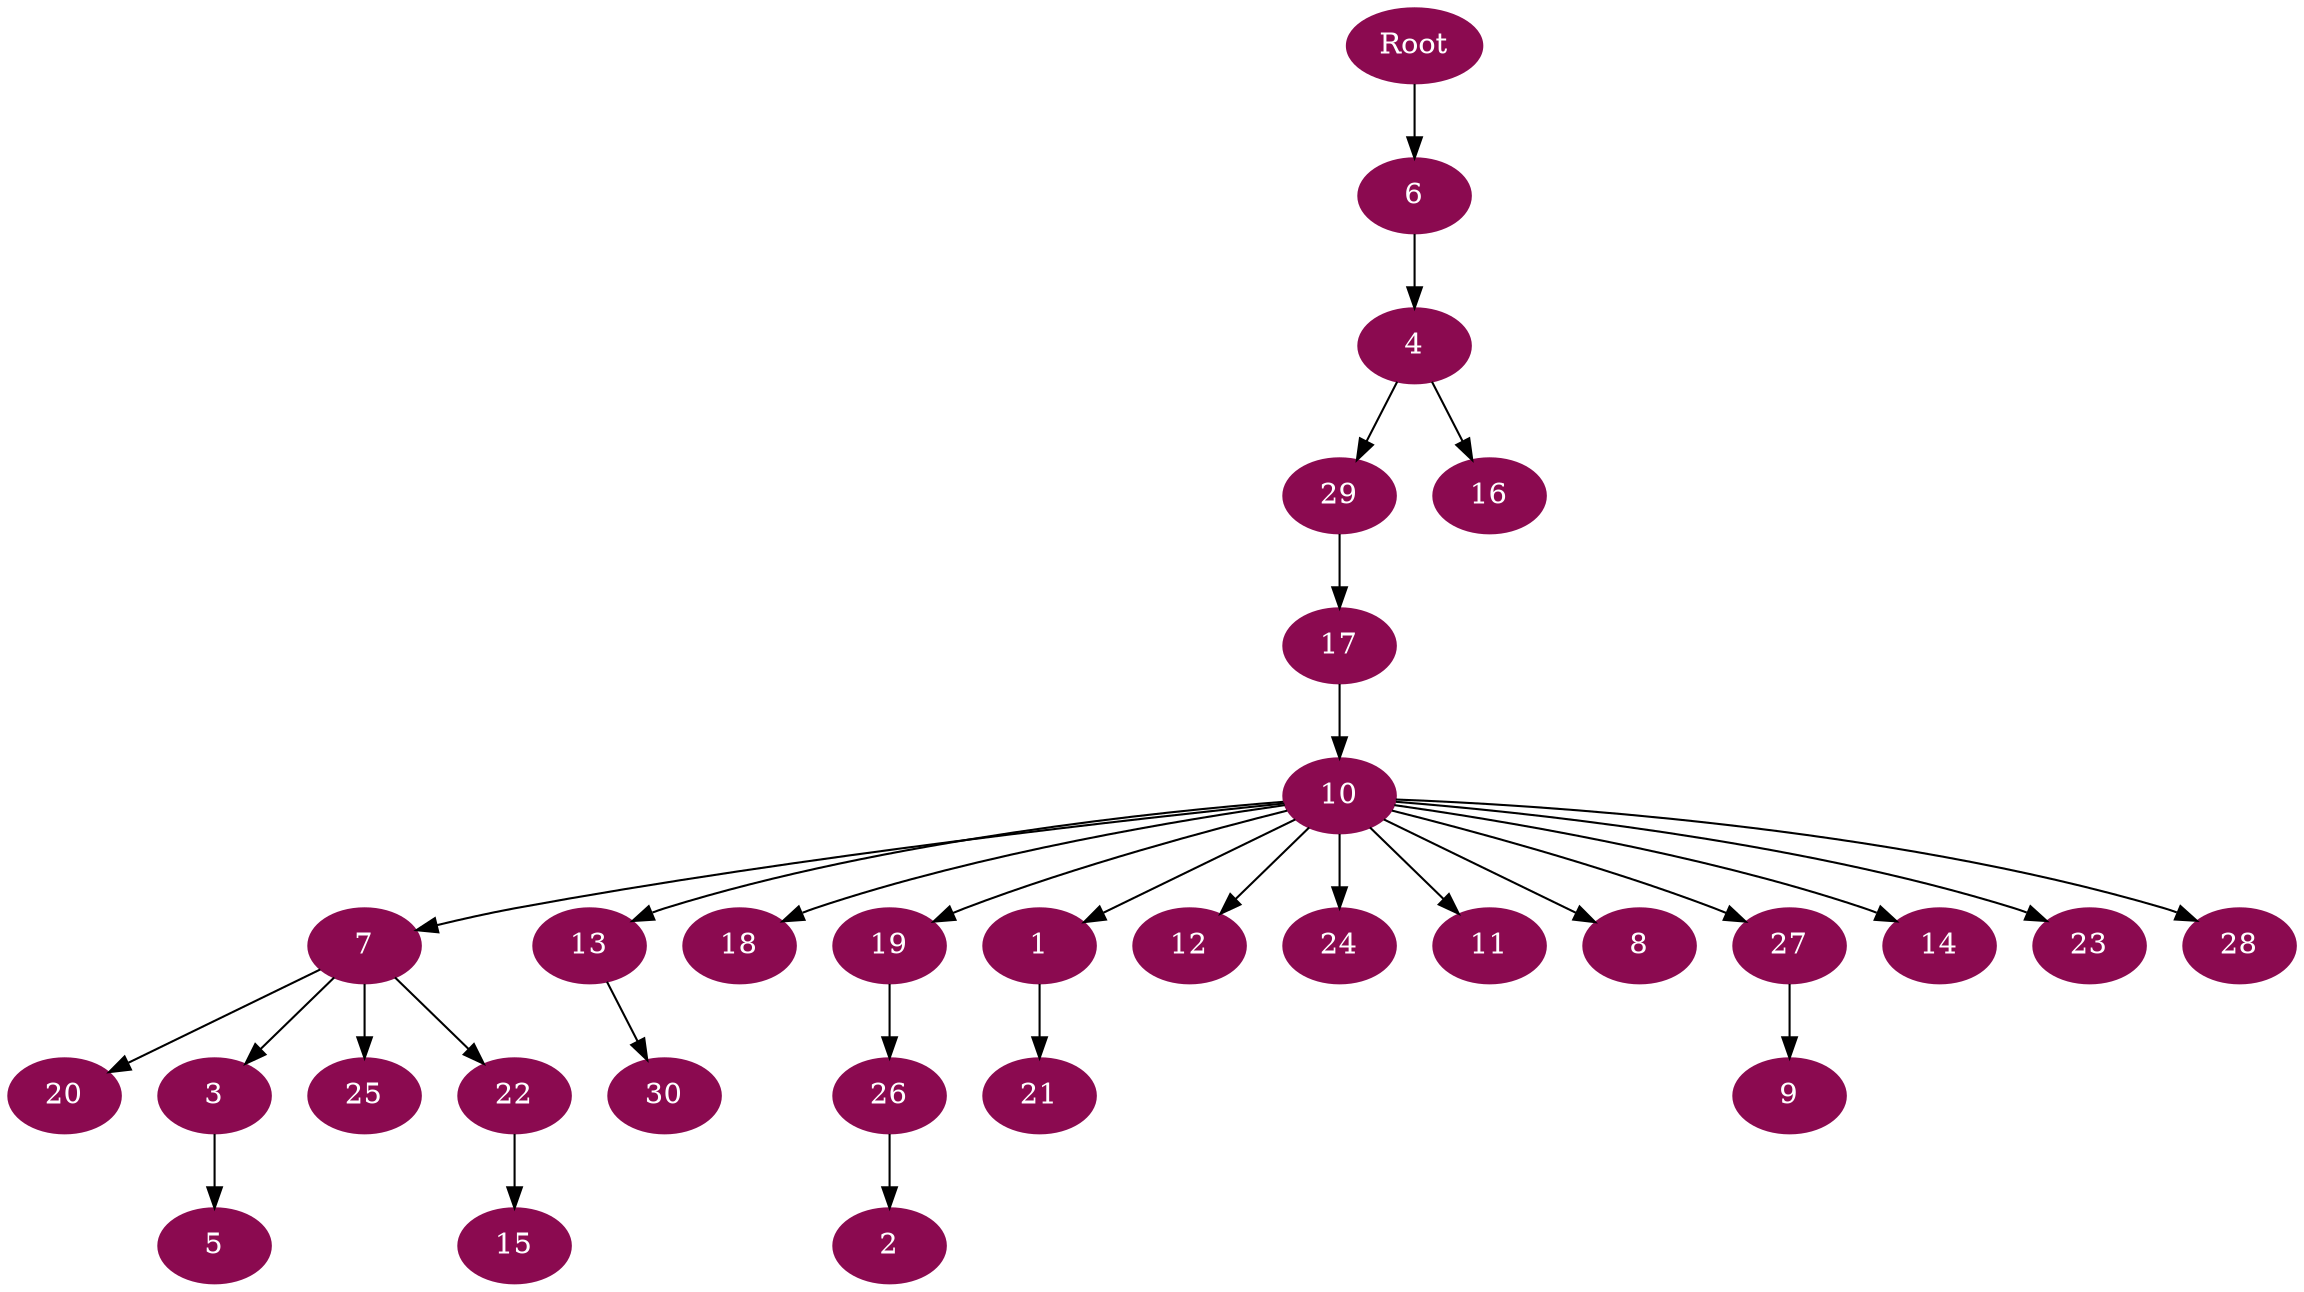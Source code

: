 digraph G {
node [color=deeppink4, style=filled, fontcolor=white];
Root -> 6;
6 -> 4;
4 -> 29;
29 -> 17;
17 -> 10;
10 -> 7;
7 -> 20;
7 -> 3;
3 -> 5;
7 -> 25;
7 -> 22;
22 -> 15;
10 -> 13;
13 -> 30;
10 -> 18;
10 -> 19;
19 -> 26;
26 -> 2;
10 -> 1;
1 -> 21;
10 -> 12;
10 -> 24;
10 -> 11;
10 -> 8;
10 -> 27;
27 -> 9;
10 -> 14;
10 -> 23;
10 -> 28;
4 -> 16;
}
